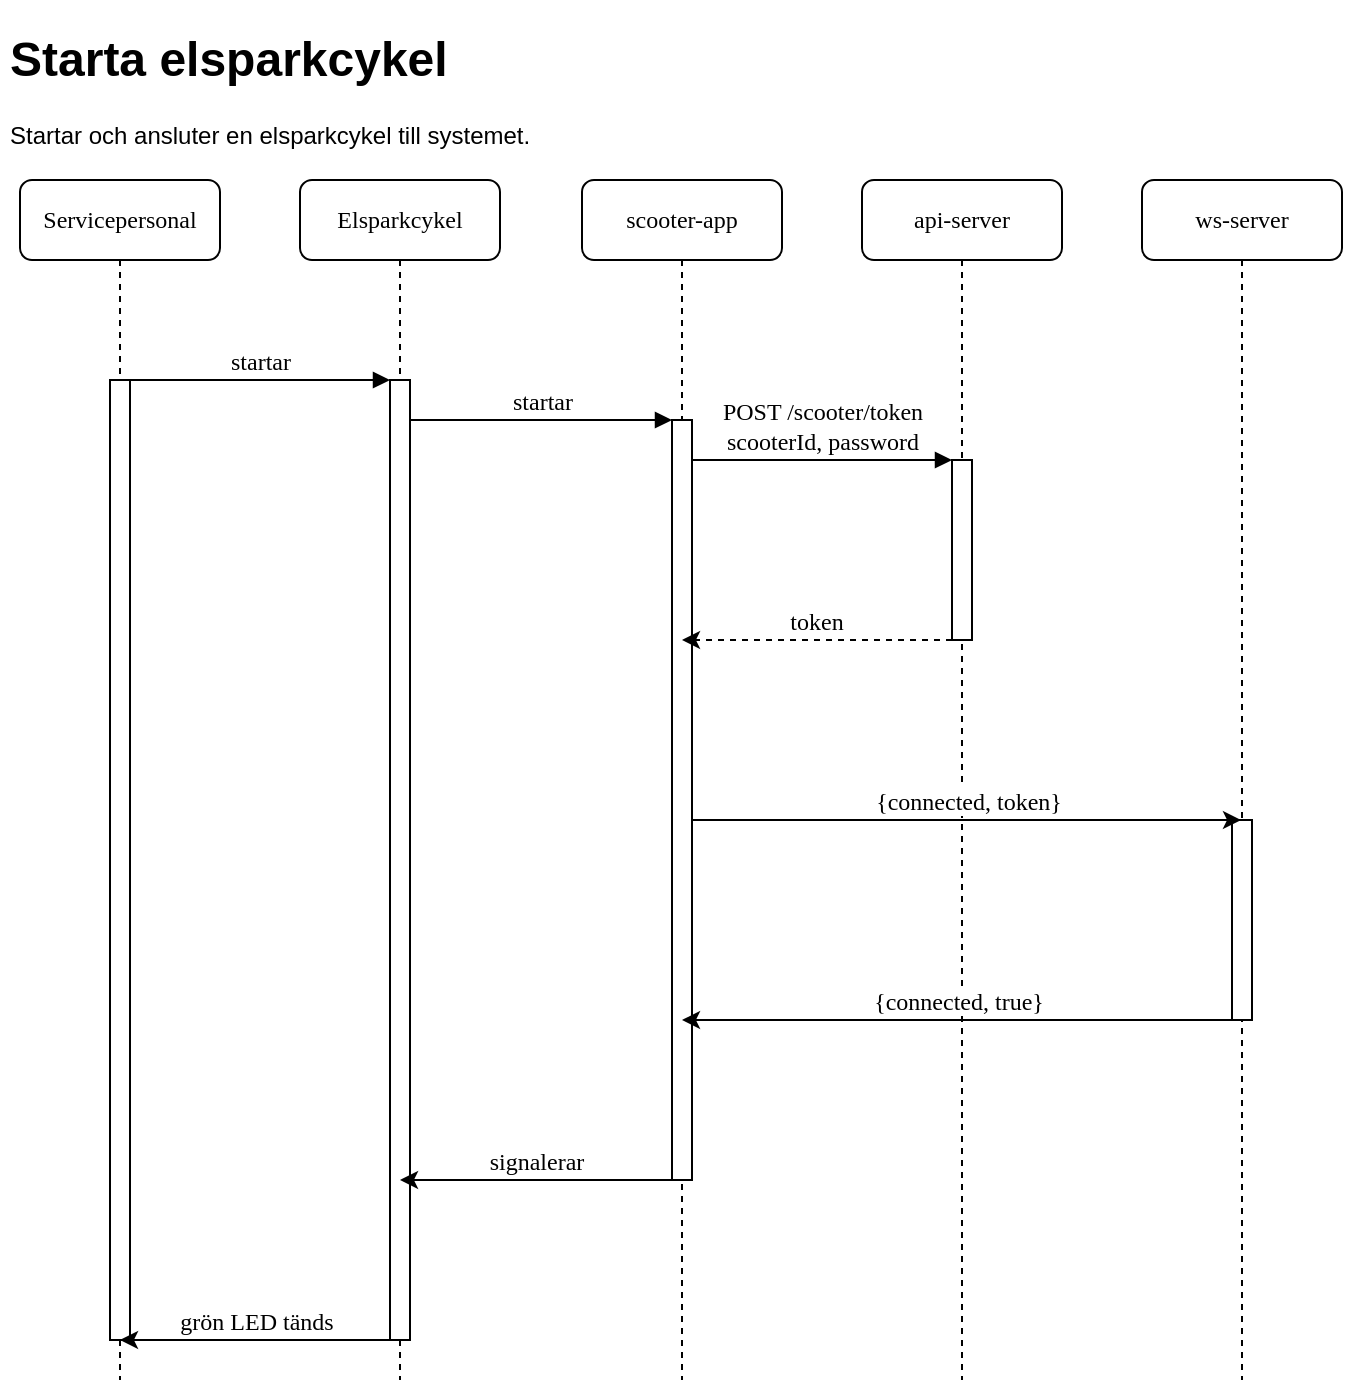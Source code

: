 <mxfile version="22.1.3" type="github">
  <diagram name="Page-1" id="13e1069c-82ec-6db2-03f1-153e76fe0fe0">
    <mxGraphModel dx="1434" dy="792" grid="1" gridSize="10" guides="1" tooltips="1" connect="1" arrows="1" fold="1" page="1" pageScale="1" pageWidth="1100" pageHeight="850" background="none" math="0" shadow="0">
      <root>
        <mxCell id="0" />
        <mxCell id="1" parent="0" />
        <mxCell id="7baba1c4bc27f4b0-2" value="Elsparkcykel" style="shape=umlLifeline;perimeter=lifelinePerimeter;whiteSpace=wrap;html=1;container=1;collapsible=0;recursiveResize=0;outlineConnect=0;rounded=1;shadow=0;comic=0;labelBackgroundColor=none;strokeWidth=1;fontFamily=Verdana;fontSize=12;align=center;" parent="1" vertex="1">
          <mxGeometry x="170" y="100" width="100" height="600" as="geometry" />
        </mxCell>
        <mxCell id="7baba1c4bc27f4b0-10" value="" style="html=1;points=[];perimeter=orthogonalPerimeter;rounded=0;shadow=0;comic=0;labelBackgroundColor=none;strokeWidth=1;fontFamily=Verdana;fontSize=12;align=center;" parent="7baba1c4bc27f4b0-2" vertex="1">
          <mxGeometry x="45" y="100" width="10" height="480" as="geometry" />
        </mxCell>
        <mxCell id="7baba1c4bc27f4b0-3" value="scooter-app" style="shape=umlLifeline;perimeter=lifelinePerimeter;whiteSpace=wrap;html=1;container=1;collapsible=0;recursiveResize=0;outlineConnect=0;rounded=1;shadow=0;comic=0;labelBackgroundColor=none;strokeWidth=1;fontFamily=Verdana;fontSize=12;align=center;" parent="1" vertex="1">
          <mxGeometry x="311" y="100" width="100" height="600" as="geometry" />
        </mxCell>
        <mxCell id="7baba1c4bc27f4b0-13" value="" style="html=1;points=[];perimeter=orthogonalPerimeter;rounded=0;shadow=0;comic=0;labelBackgroundColor=none;strokeWidth=1;fontFamily=Verdana;fontSize=12;align=center;" parent="7baba1c4bc27f4b0-3" vertex="1">
          <mxGeometry x="45" y="120" width="10" height="380" as="geometry" />
        </mxCell>
        <mxCell id="7baba1c4bc27f4b0-4" value="api-server" style="shape=umlLifeline;perimeter=lifelinePerimeter;whiteSpace=wrap;html=1;container=1;collapsible=0;recursiveResize=0;outlineConnect=0;rounded=1;shadow=0;comic=0;labelBackgroundColor=none;strokeWidth=1;fontFamily=Verdana;fontSize=12;align=center;" parent="1" vertex="1">
          <mxGeometry x="451" y="100" width="100" height="600" as="geometry" />
        </mxCell>
        <mxCell id="7baba1c4bc27f4b0-5" value="ws-server" style="shape=umlLifeline;perimeter=lifelinePerimeter;whiteSpace=wrap;html=1;container=1;collapsible=0;recursiveResize=0;outlineConnect=0;rounded=1;shadow=0;comic=0;labelBackgroundColor=none;strokeWidth=1;fontFamily=Verdana;fontSize=12;align=center;" parent="1" vertex="1">
          <mxGeometry x="591" y="100" width="100" height="600" as="geometry" />
        </mxCell>
        <mxCell id="oBab8MzC8iTE7wnrSyE9-7" value="" style="html=1;points=[[0,0,0,0,5],[0,1,0,0,-5],[1,0,0,0,5],[1,1,0,0,-5]];perimeter=orthogonalPerimeter;outlineConnect=0;targetShapes=umlLifeline;portConstraint=eastwest;newEdgeStyle={&quot;curved&quot;:0,&quot;rounded&quot;:0};" parent="7baba1c4bc27f4b0-5" vertex="1">
          <mxGeometry x="45" y="320" width="10" height="100" as="geometry" />
        </mxCell>
        <mxCell id="7baba1c4bc27f4b0-8" value="Servicepersonal" style="shape=umlLifeline;perimeter=lifelinePerimeter;whiteSpace=wrap;html=1;container=1;collapsible=0;recursiveResize=0;outlineConnect=0;rounded=1;shadow=0;comic=0;labelBackgroundColor=none;strokeWidth=1;fontFamily=Verdana;fontSize=12;align=center;" parent="1" vertex="1">
          <mxGeometry x="30" y="100" width="100" height="600" as="geometry" />
        </mxCell>
        <mxCell id="7baba1c4bc27f4b0-9" value="" style="html=1;points=[];perimeter=orthogonalPerimeter;rounded=0;shadow=0;comic=0;labelBackgroundColor=none;strokeWidth=1;fontFamily=Verdana;fontSize=12;align=center;" parent="7baba1c4bc27f4b0-8" vertex="1">
          <mxGeometry x="45" y="100" width="10" height="480" as="geometry" />
        </mxCell>
        <mxCell id="oBab8MzC8iTE7wnrSyE9-1" value="&lt;div style=&quot;font-size: 12px;&quot;&gt;token&lt;/div&gt;" style="edgeStyle=orthogonalEdgeStyle;rounded=0;orthogonalLoop=1;jettySize=auto;html=1;dashed=1;labelPosition=center;verticalLabelPosition=top;align=center;verticalAlign=bottom;fontFamily=Verdana;fontSize=12;" parent="1" source="7baba1c4bc27f4b0-16" target="7baba1c4bc27f4b0-3" edge="1">
          <mxGeometry x="0.004" relative="1" as="geometry">
            <Array as="points">
              <mxPoint x="431" y="330" />
              <mxPoint x="431" y="330" />
            </Array>
            <mxPoint as="offset" />
          </mxGeometry>
        </mxCell>
        <mxCell id="7baba1c4bc27f4b0-16" value="" style="html=1;points=[];perimeter=orthogonalPerimeter;rounded=0;shadow=0;comic=0;labelBackgroundColor=none;strokeWidth=1;fontFamily=Verdana;fontSize=12;align=center;" parent="1" vertex="1">
          <mxGeometry x="496" y="240" width="10" height="90" as="geometry" />
        </mxCell>
        <mxCell id="7baba1c4bc27f4b0-17" value="POST /scooter/token&lt;br&gt;scooterId, password" style="html=1;verticalAlign=bottom;endArrow=block;labelBackgroundColor=none;fontFamily=Verdana;fontSize=12;edgeStyle=elbowEdgeStyle;elbow=vertical;" parent="1" source="7baba1c4bc27f4b0-13" target="7baba1c4bc27f4b0-16" edge="1">
          <mxGeometry relative="1" as="geometry">
            <mxPoint x="421" y="240" as="sourcePoint" />
            <Array as="points">
              <mxPoint x="371" y="240" />
            </Array>
            <mxPoint as="offset" />
          </mxGeometry>
        </mxCell>
        <mxCell id="7baba1c4bc27f4b0-11" value="startar" style="html=1;verticalAlign=bottom;endArrow=block;entryX=0;entryY=0;labelBackgroundColor=none;fontFamily=Verdana;fontSize=12;edgeStyle=elbowEdgeStyle;elbow=vertical;" parent="1" source="7baba1c4bc27f4b0-9" target="7baba1c4bc27f4b0-10" edge="1">
          <mxGeometry relative="1" as="geometry">
            <mxPoint x="150" y="210" as="sourcePoint" />
          </mxGeometry>
        </mxCell>
        <mxCell id="7baba1c4bc27f4b0-14" value="startar" style="html=1;verticalAlign=bottom;endArrow=block;entryX=0;entryY=0;labelBackgroundColor=none;fontFamily=Verdana;fontSize=12;edgeStyle=elbowEdgeStyle;elbow=vertical;" parent="1" source="7baba1c4bc27f4b0-10" target="7baba1c4bc27f4b0-13" edge="1">
          <mxGeometry relative="1" as="geometry">
            <mxPoint x="300" y="220" as="sourcePoint" />
          </mxGeometry>
        </mxCell>
        <mxCell id="oBab8MzC8iTE7wnrSyE9-6" value="{connected, token}" style="edgeStyle=orthogonalEdgeStyle;rounded=0;orthogonalLoop=1;jettySize=auto;html=1;align=center;labelPosition=center;verticalLabelPosition=top;verticalAlign=bottom;fontFamily=Verdana;fontSize=12;" parent="1" source="7baba1c4bc27f4b0-13" target="7baba1c4bc27f4b0-5" edge="1">
          <mxGeometry relative="1" as="geometry">
            <Array as="points">
              <mxPoint x="561" y="420" />
              <mxPoint x="561" y="420" />
            </Array>
          </mxGeometry>
        </mxCell>
        <mxCell id="oBab8MzC8iTE7wnrSyE9-8" value="{connected, true}" style="edgeStyle=orthogonalEdgeStyle;rounded=0;orthogonalLoop=1;jettySize=auto;html=1;curved=0;labelPosition=center;verticalLabelPosition=top;align=center;verticalAlign=bottom;fontFamily=Verdana;fontSize=12;" parent="1" source="oBab8MzC8iTE7wnrSyE9-7" target="7baba1c4bc27f4b0-3" edge="1">
          <mxGeometry relative="1" as="geometry">
            <Array as="points">
              <mxPoint x="500" y="520" />
              <mxPoint x="500" y="520" />
            </Array>
          </mxGeometry>
        </mxCell>
        <mxCell id="BkoVjg4d6abouBDmd0rt-1" value="signalerar" style="edgeStyle=orthogonalEdgeStyle;rounded=0;orthogonalLoop=1;jettySize=auto;html=1;fontSize=12;fontFamily=Verdana;labelPosition=center;verticalLabelPosition=top;align=center;verticalAlign=bottom;" parent="1" source="7baba1c4bc27f4b0-13" target="7baba1c4bc27f4b0-2" edge="1">
          <mxGeometry relative="1" as="geometry">
            <Array as="points">
              <mxPoint x="280" y="600" />
              <mxPoint x="280" y="600" />
            </Array>
          </mxGeometry>
        </mxCell>
        <mxCell id="BkoVjg4d6abouBDmd0rt-2" value="grön LED tänds" style="edgeStyle=orthogonalEdgeStyle;rounded=0;orthogonalLoop=1;jettySize=auto;html=1;fontFamily=Verdana;fontSize=12;labelPosition=center;verticalLabelPosition=top;align=center;verticalAlign=bottom;" parent="1" source="7baba1c4bc27f4b0-10" target="7baba1c4bc27f4b0-8" edge="1">
          <mxGeometry relative="1" as="geometry">
            <Array as="points">
              <mxPoint x="140" y="680" />
              <mxPoint x="140" y="680" />
            </Array>
          </mxGeometry>
        </mxCell>
        <mxCell id="BkoVjg4d6abouBDmd0rt-4" value="&lt;h1&gt;Starta elsparkcykel&lt;br&gt;&lt;/h1&gt;&lt;p&gt;Startar och ansluter en elsparkcykel till systemet.&lt;br&gt;&lt;/p&gt;" style="text;html=1;strokeColor=none;fillColor=none;spacing=5;spacingTop=-20;whiteSpace=wrap;overflow=hidden;rounded=0;" parent="1" vertex="1">
          <mxGeometry x="20" y="20" width="510" height="120" as="geometry" />
        </mxCell>
      </root>
    </mxGraphModel>
  </diagram>
</mxfile>
